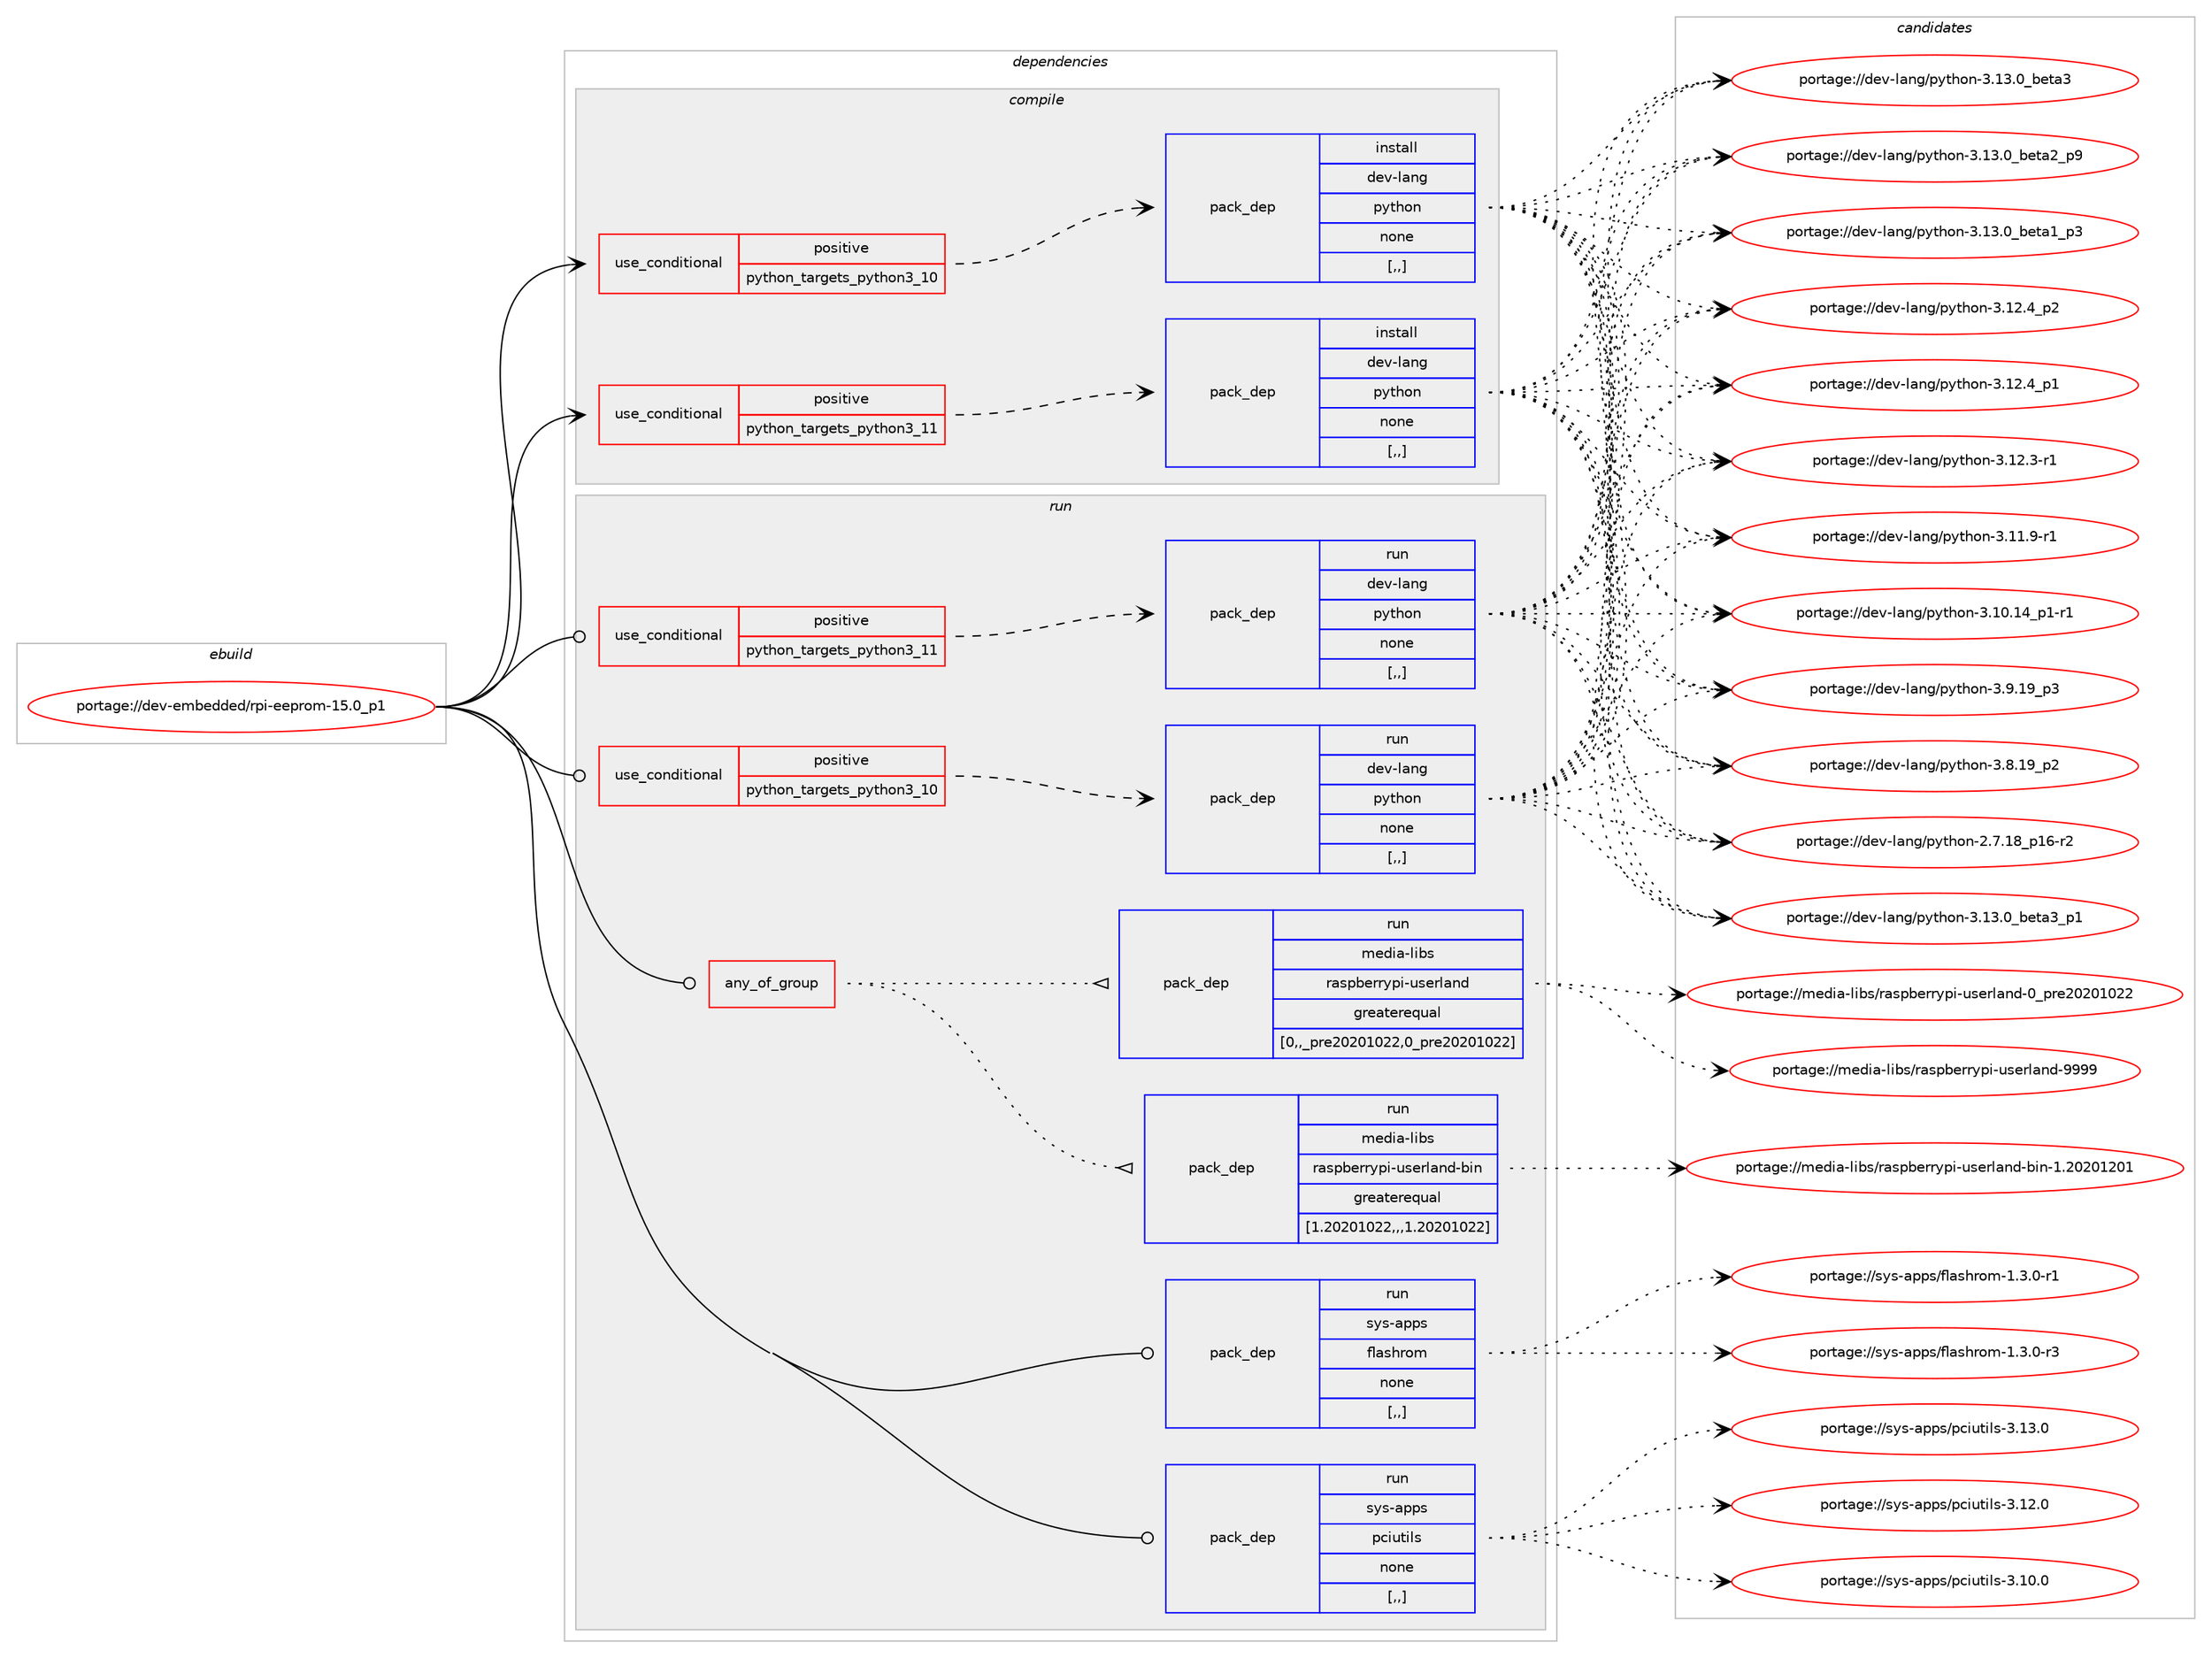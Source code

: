 digraph prolog {

# *************
# Graph options
# *************

newrank=true;
concentrate=true;
compound=true;
graph [rankdir=LR,fontname=Helvetica,fontsize=10,ranksep=1.5];#, ranksep=2.5, nodesep=0.2];
edge  [arrowhead=vee];
node  [fontname=Helvetica,fontsize=10];

# **********
# The ebuild
# **********

subgraph cluster_leftcol {
color=gray;
label=<<i>ebuild</i>>;
id [label="portage://dev-embedded/rpi-eeprom-15.0_p1", color=red, width=4, href="../dev-embedded/rpi-eeprom-15.0_p1.svg"];
}

# ****************
# The dependencies
# ****************

subgraph cluster_midcol {
color=gray;
label=<<i>dependencies</i>>;
subgraph cluster_compile {
fillcolor="#eeeeee";
style=filled;
label=<<i>compile</i>>;
subgraph cond19589 {
dependency73513 [label=<<TABLE BORDER="0" CELLBORDER="1" CELLSPACING="0" CELLPADDING="4"><TR><TD ROWSPAN="3" CELLPADDING="10">use_conditional</TD></TR><TR><TD>positive</TD></TR><TR><TD>python_targets_python3_10</TD></TR></TABLE>>, shape=none, color=red];
subgraph pack52969 {
dependency73514 [label=<<TABLE BORDER="0" CELLBORDER="1" CELLSPACING="0" CELLPADDING="4" WIDTH="220"><TR><TD ROWSPAN="6" CELLPADDING="30">pack_dep</TD></TR><TR><TD WIDTH="110">install</TD></TR><TR><TD>dev-lang</TD></TR><TR><TD>python</TD></TR><TR><TD>none</TD></TR><TR><TD>[,,]</TD></TR></TABLE>>, shape=none, color=blue];
}
dependency73513:e -> dependency73514:w [weight=20,style="dashed",arrowhead="vee"];
}
id:e -> dependency73513:w [weight=20,style="solid",arrowhead="vee"];
subgraph cond19590 {
dependency73515 [label=<<TABLE BORDER="0" CELLBORDER="1" CELLSPACING="0" CELLPADDING="4"><TR><TD ROWSPAN="3" CELLPADDING="10">use_conditional</TD></TR><TR><TD>positive</TD></TR><TR><TD>python_targets_python3_11</TD></TR></TABLE>>, shape=none, color=red];
subgraph pack52970 {
dependency73516 [label=<<TABLE BORDER="0" CELLBORDER="1" CELLSPACING="0" CELLPADDING="4" WIDTH="220"><TR><TD ROWSPAN="6" CELLPADDING="30">pack_dep</TD></TR><TR><TD WIDTH="110">install</TD></TR><TR><TD>dev-lang</TD></TR><TR><TD>python</TD></TR><TR><TD>none</TD></TR><TR><TD>[,,]</TD></TR></TABLE>>, shape=none, color=blue];
}
dependency73515:e -> dependency73516:w [weight=20,style="dashed",arrowhead="vee"];
}
id:e -> dependency73515:w [weight=20,style="solid",arrowhead="vee"];
}
subgraph cluster_compileandrun {
fillcolor="#eeeeee";
style=filled;
label=<<i>compile and run</i>>;
}
subgraph cluster_run {
fillcolor="#eeeeee";
style=filled;
label=<<i>run</i>>;
subgraph any890 {
dependency73517 [label=<<TABLE BORDER="0" CELLBORDER="1" CELLSPACING="0" CELLPADDING="4"><TR><TD CELLPADDING="10">any_of_group</TD></TR></TABLE>>, shape=none, color=red];subgraph pack52971 {
dependency73518 [label=<<TABLE BORDER="0" CELLBORDER="1" CELLSPACING="0" CELLPADDING="4" WIDTH="220"><TR><TD ROWSPAN="6" CELLPADDING="30">pack_dep</TD></TR><TR><TD WIDTH="110">run</TD></TR><TR><TD>media-libs</TD></TR><TR><TD>raspberrypi-userland</TD></TR><TR><TD>greaterequal</TD></TR><TR><TD>[0,,_pre20201022,0_pre20201022]</TD></TR></TABLE>>, shape=none, color=blue];
}
dependency73517:e -> dependency73518:w [weight=20,style="dotted",arrowhead="oinv"];
subgraph pack52972 {
dependency73519 [label=<<TABLE BORDER="0" CELLBORDER="1" CELLSPACING="0" CELLPADDING="4" WIDTH="220"><TR><TD ROWSPAN="6" CELLPADDING="30">pack_dep</TD></TR><TR><TD WIDTH="110">run</TD></TR><TR><TD>media-libs</TD></TR><TR><TD>raspberrypi-userland-bin</TD></TR><TR><TD>greaterequal</TD></TR><TR><TD>[1.20201022,,,1.20201022]</TD></TR></TABLE>>, shape=none, color=blue];
}
dependency73517:e -> dependency73519:w [weight=20,style="dotted",arrowhead="oinv"];
}
id:e -> dependency73517:w [weight=20,style="solid",arrowhead="odot"];
subgraph cond19591 {
dependency73520 [label=<<TABLE BORDER="0" CELLBORDER="1" CELLSPACING="0" CELLPADDING="4"><TR><TD ROWSPAN="3" CELLPADDING="10">use_conditional</TD></TR><TR><TD>positive</TD></TR><TR><TD>python_targets_python3_10</TD></TR></TABLE>>, shape=none, color=red];
subgraph pack52973 {
dependency73521 [label=<<TABLE BORDER="0" CELLBORDER="1" CELLSPACING="0" CELLPADDING="4" WIDTH="220"><TR><TD ROWSPAN="6" CELLPADDING="30">pack_dep</TD></TR><TR><TD WIDTH="110">run</TD></TR><TR><TD>dev-lang</TD></TR><TR><TD>python</TD></TR><TR><TD>none</TD></TR><TR><TD>[,,]</TD></TR></TABLE>>, shape=none, color=blue];
}
dependency73520:e -> dependency73521:w [weight=20,style="dashed",arrowhead="vee"];
}
id:e -> dependency73520:w [weight=20,style="solid",arrowhead="odot"];
subgraph cond19592 {
dependency73522 [label=<<TABLE BORDER="0" CELLBORDER="1" CELLSPACING="0" CELLPADDING="4"><TR><TD ROWSPAN="3" CELLPADDING="10">use_conditional</TD></TR><TR><TD>positive</TD></TR><TR><TD>python_targets_python3_11</TD></TR></TABLE>>, shape=none, color=red];
subgraph pack52974 {
dependency73523 [label=<<TABLE BORDER="0" CELLBORDER="1" CELLSPACING="0" CELLPADDING="4" WIDTH="220"><TR><TD ROWSPAN="6" CELLPADDING="30">pack_dep</TD></TR><TR><TD WIDTH="110">run</TD></TR><TR><TD>dev-lang</TD></TR><TR><TD>python</TD></TR><TR><TD>none</TD></TR><TR><TD>[,,]</TD></TR></TABLE>>, shape=none, color=blue];
}
dependency73522:e -> dependency73523:w [weight=20,style="dashed",arrowhead="vee"];
}
id:e -> dependency73522:w [weight=20,style="solid",arrowhead="odot"];
subgraph pack52975 {
dependency73524 [label=<<TABLE BORDER="0" CELLBORDER="1" CELLSPACING="0" CELLPADDING="4" WIDTH="220"><TR><TD ROWSPAN="6" CELLPADDING="30">pack_dep</TD></TR><TR><TD WIDTH="110">run</TD></TR><TR><TD>sys-apps</TD></TR><TR><TD>flashrom</TD></TR><TR><TD>none</TD></TR><TR><TD>[,,]</TD></TR></TABLE>>, shape=none, color=blue];
}
id:e -> dependency73524:w [weight=20,style="solid",arrowhead="odot"];
subgraph pack52976 {
dependency73525 [label=<<TABLE BORDER="0" CELLBORDER="1" CELLSPACING="0" CELLPADDING="4" WIDTH="220"><TR><TD ROWSPAN="6" CELLPADDING="30">pack_dep</TD></TR><TR><TD WIDTH="110">run</TD></TR><TR><TD>sys-apps</TD></TR><TR><TD>pciutils</TD></TR><TR><TD>none</TD></TR><TR><TD>[,,]</TD></TR></TABLE>>, shape=none, color=blue];
}
id:e -> dependency73525:w [weight=20,style="solid",arrowhead="odot"];
}
}

# **************
# The candidates
# **************

subgraph cluster_choices {
rank=same;
color=gray;
label=<<i>candidates</i>>;

subgraph choice52969 {
color=black;
nodesep=1;
choice10010111845108971101034711212111610411111045514649514648959810111697519511249 [label="portage://dev-lang/python-3.13.0_beta3_p1", color=red, width=4,href="../dev-lang/python-3.13.0_beta3_p1.svg"];
choice1001011184510897110103471121211161041111104551464951464895981011169751 [label="portage://dev-lang/python-3.13.0_beta3", color=red, width=4,href="../dev-lang/python-3.13.0_beta3.svg"];
choice10010111845108971101034711212111610411111045514649514648959810111697509511257 [label="portage://dev-lang/python-3.13.0_beta2_p9", color=red, width=4,href="../dev-lang/python-3.13.0_beta2_p9.svg"];
choice10010111845108971101034711212111610411111045514649514648959810111697499511251 [label="portage://dev-lang/python-3.13.0_beta1_p3", color=red, width=4,href="../dev-lang/python-3.13.0_beta1_p3.svg"];
choice100101118451089711010347112121116104111110455146495046529511250 [label="portage://dev-lang/python-3.12.4_p2", color=red, width=4,href="../dev-lang/python-3.12.4_p2.svg"];
choice100101118451089711010347112121116104111110455146495046529511249 [label="portage://dev-lang/python-3.12.4_p1", color=red, width=4,href="../dev-lang/python-3.12.4_p1.svg"];
choice100101118451089711010347112121116104111110455146495046514511449 [label="portage://dev-lang/python-3.12.3-r1", color=red, width=4,href="../dev-lang/python-3.12.3-r1.svg"];
choice100101118451089711010347112121116104111110455146494946574511449 [label="portage://dev-lang/python-3.11.9-r1", color=red, width=4,href="../dev-lang/python-3.11.9-r1.svg"];
choice100101118451089711010347112121116104111110455146494846495295112494511449 [label="portage://dev-lang/python-3.10.14_p1-r1", color=red, width=4,href="../dev-lang/python-3.10.14_p1-r1.svg"];
choice100101118451089711010347112121116104111110455146574649579511251 [label="portage://dev-lang/python-3.9.19_p3", color=red, width=4,href="../dev-lang/python-3.9.19_p3.svg"];
choice100101118451089711010347112121116104111110455146564649579511250 [label="portage://dev-lang/python-3.8.19_p2", color=red, width=4,href="../dev-lang/python-3.8.19_p2.svg"];
choice100101118451089711010347112121116104111110455046554649569511249544511450 [label="portage://dev-lang/python-2.7.18_p16-r2", color=red, width=4,href="../dev-lang/python-2.7.18_p16-r2.svg"];
dependency73514:e -> choice10010111845108971101034711212111610411111045514649514648959810111697519511249:w [style=dotted,weight="100"];
dependency73514:e -> choice1001011184510897110103471121211161041111104551464951464895981011169751:w [style=dotted,weight="100"];
dependency73514:e -> choice10010111845108971101034711212111610411111045514649514648959810111697509511257:w [style=dotted,weight="100"];
dependency73514:e -> choice10010111845108971101034711212111610411111045514649514648959810111697499511251:w [style=dotted,weight="100"];
dependency73514:e -> choice100101118451089711010347112121116104111110455146495046529511250:w [style=dotted,weight="100"];
dependency73514:e -> choice100101118451089711010347112121116104111110455146495046529511249:w [style=dotted,weight="100"];
dependency73514:e -> choice100101118451089711010347112121116104111110455146495046514511449:w [style=dotted,weight="100"];
dependency73514:e -> choice100101118451089711010347112121116104111110455146494946574511449:w [style=dotted,weight="100"];
dependency73514:e -> choice100101118451089711010347112121116104111110455146494846495295112494511449:w [style=dotted,weight="100"];
dependency73514:e -> choice100101118451089711010347112121116104111110455146574649579511251:w [style=dotted,weight="100"];
dependency73514:e -> choice100101118451089711010347112121116104111110455146564649579511250:w [style=dotted,weight="100"];
dependency73514:e -> choice100101118451089711010347112121116104111110455046554649569511249544511450:w [style=dotted,weight="100"];
}
subgraph choice52970 {
color=black;
nodesep=1;
choice10010111845108971101034711212111610411111045514649514648959810111697519511249 [label="portage://dev-lang/python-3.13.0_beta3_p1", color=red, width=4,href="../dev-lang/python-3.13.0_beta3_p1.svg"];
choice1001011184510897110103471121211161041111104551464951464895981011169751 [label="portage://dev-lang/python-3.13.0_beta3", color=red, width=4,href="../dev-lang/python-3.13.0_beta3.svg"];
choice10010111845108971101034711212111610411111045514649514648959810111697509511257 [label="portage://dev-lang/python-3.13.0_beta2_p9", color=red, width=4,href="../dev-lang/python-3.13.0_beta2_p9.svg"];
choice10010111845108971101034711212111610411111045514649514648959810111697499511251 [label="portage://dev-lang/python-3.13.0_beta1_p3", color=red, width=4,href="../dev-lang/python-3.13.0_beta1_p3.svg"];
choice100101118451089711010347112121116104111110455146495046529511250 [label="portage://dev-lang/python-3.12.4_p2", color=red, width=4,href="../dev-lang/python-3.12.4_p2.svg"];
choice100101118451089711010347112121116104111110455146495046529511249 [label="portage://dev-lang/python-3.12.4_p1", color=red, width=4,href="../dev-lang/python-3.12.4_p1.svg"];
choice100101118451089711010347112121116104111110455146495046514511449 [label="portage://dev-lang/python-3.12.3-r1", color=red, width=4,href="../dev-lang/python-3.12.3-r1.svg"];
choice100101118451089711010347112121116104111110455146494946574511449 [label="portage://dev-lang/python-3.11.9-r1", color=red, width=4,href="../dev-lang/python-3.11.9-r1.svg"];
choice100101118451089711010347112121116104111110455146494846495295112494511449 [label="portage://dev-lang/python-3.10.14_p1-r1", color=red, width=4,href="../dev-lang/python-3.10.14_p1-r1.svg"];
choice100101118451089711010347112121116104111110455146574649579511251 [label="portage://dev-lang/python-3.9.19_p3", color=red, width=4,href="../dev-lang/python-3.9.19_p3.svg"];
choice100101118451089711010347112121116104111110455146564649579511250 [label="portage://dev-lang/python-3.8.19_p2", color=red, width=4,href="../dev-lang/python-3.8.19_p2.svg"];
choice100101118451089711010347112121116104111110455046554649569511249544511450 [label="portage://dev-lang/python-2.7.18_p16-r2", color=red, width=4,href="../dev-lang/python-2.7.18_p16-r2.svg"];
dependency73516:e -> choice10010111845108971101034711212111610411111045514649514648959810111697519511249:w [style=dotted,weight="100"];
dependency73516:e -> choice1001011184510897110103471121211161041111104551464951464895981011169751:w [style=dotted,weight="100"];
dependency73516:e -> choice10010111845108971101034711212111610411111045514649514648959810111697509511257:w [style=dotted,weight="100"];
dependency73516:e -> choice10010111845108971101034711212111610411111045514649514648959810111697499511251:w [style=dotted,weight="100"];
dependency73516:e -> choice100101118451089711010347112121116104111110455146495046529511250:w [style=dotted,weight="100"];
dependency73516:e -> choice100101118451089711010347112121116104111110455146495046529511249:w [style=dotted,weight="100"];
dependency73516:e -> choice100101118451089711010347112121116104111110455146495046514511449:w [style=dotted,weight="100"];
dependency73516:e -> choice100101118451089711010347112121116104111110455146494946574511449:w [style=dotted,weight="100"];
dependency73516:e -> choice100101118451089711010347112121116104111110455146494846495295112494511449:w [style=dotted,weight="100"];
dependency73516:e -> choice100101118451089711010347112121116104111110455146574649579511251:w [style=dotted,weight="100"];
dependency73516:e -> choice100101118451089711010347112121116104111110455146564649579511250:w [style=dotted,weight="100"];
dependency73516:e -> choice100101118451089711010347112121116104111110455046554649569511249544511450:w [style=dotted,weight="100"];
}
subgraph choice52971 {
color=black;
nodesep=1;
choice10910110010597451081059811547114971151129810111411412111210545117115101114108971101004557575757 [label="portage://media-libs/raspberrypi-userland-9999", color=red, width=4,href="../media-libs/raspberrypi-userland-9999.svg"];
choice10910110010597451081059811547114971151129810111411412111210545117115101114108971101004548951121141015048504849485050 [label="portage://media-libs/raspberrypi-userland-0_pre20201022", color=red, width=4,href="../media-libs/raspberrypi-userland-0_pre20201022.svg"];
dependency73518:e -> choice10910110010597451081059811547114971151129810111411412111210545117115101114108971101004557575757:w [style=dotted,weight="100"];
dependency73518:e -> choice10910110010597451081059811547114971151129810111411412111210545117115101114108971101004548951121141015048504849485050:w [style=dotted,weight="100"];
}
subgraph choice52972 {
color=black;
nodesep=1;
choice109101100105974510810598115471149711511298101114114121112105451171151011141089711010045981051104549465048504849504849 [label="portage://media-libs/raspberrypi-userland-bin-1.20201201", color=red, width=4,href="../media-libs/raspberrypi-userland-bin-1.20201201.svg"];
dependency73519:e -> choice109101100105974510810598115471149711511298101114114121112105451171151011141089711010045981051104549465048504849504849:w [style=dotted,weight="100"];
}
subgraph choice52973 {
color=black;
nodesep=1;
choice10010111845108971101034711212111610411111045514649514648959810111697519511249 [label="portage://dev-lang/python-3.13.0_beta3_p1", color=red, width=4,href="../dev-lang/python-3.13.0_beta3_p1.svg"];
choice1001011184510897110103471121211161041111104551464951464895981011169751 [label="portage://dev-lang/python-3.13.0_beta3", color=red, width=4,href="../dev-lang/python-3.13.0_beta3.svg"];
choice10010111845108971101034711212111610411111045514649514648959810111697509511257 [label="portage://dev-lang/python-3.13.0_beta2_p9", color=red, width=4,href="../dev-lang/python-3.13.0_beta2_p9.svg"];
choice10010111845108971101034711212111610411111045514649514648959810111697499511251 [label="portage://dev-lang/python-3.13.0_beta1_p3", color=red, width=4,href="../dev-lang/python-3.13.0_beta1_p3.svg"];
choice100101118451089711010347112121116104111110455146495046529511250 [label="portage://dev-lang/python-3.12.4_p2", color=red, width=4,href="../dev-lang/python-3.12.4_p2.svg"];
choice100101118451089711010347112121116104111110455146495046529511249 [label="portage://dev-lang/python-3.12.4_p1", color=red, width=4,href="../dev-lang/python-3.12.4_p1.svg"];
choice100101118451089711010347112121116104111110455146495046514511449 [label="portage://dev-lang/python-3.12.3-r1", color=red, width=4,href="../dev-lang/python-3.12.3-r1.svg"];
choice100101118451089711010347112121116104111110455146494946574511449 [label="portage://dev-lang/python-3.11.9-r1", color=red, width=4,href="../dev-lang/python-3.11.9-r1.svg"];
choice100101118451089711010347112121116104111110455146494846495295112494511449 [label="portage://dev-lang/python-3.10.14_p1-r1", color=red, width=4,href="../dev-lang/python-3.10.14_p1-r1.svg"];
choice100101118451089711010347112121116104111110455146574649579511251 [label="portage://dev-lang/python-3.9.19_p3", color=red, width=4,href="../dev-lang/python-3.9.19_p3.svg"];
choice100101118451089711010347112121116104111110455146564649579511250 [label="portage://dev-lang/python-3.8.19_p2", color=red, width=4,href="../dev-lang/python-3.8.19_p2.svg"];
choice100101118451089711010347112121116104111110455046554649569511249544511450 [label="portage://dev-lang/python-2.7.18_p16-r2", color=red, width=4,href="../dev-lang/python-2.7.18_p16-r2.svg"];
dependency73521:e -> choice10010111845108971101034711212111610411111045514649514648959810111697519511249:w [style=dotted,weight="100"];
dependency73521:e -> choice1001011184510897110103471121211161041111104551464951464895981011169751:w [style=dotted,weight="100"];
dependency73521:e -> choice10010111845108971101034711212111610411111045514649514648959810111697509511257:w [style=dotted,weight="100"];
dependency73521:e -> choice10010111845108971101034711212111610411111045514649514648959810111697499511251:w [style=dotted,weight="100"];
dependency73521:e -> choice100101118451089711010347112121116104111110455146495046529511250:w [style=dotted,weight="100"];
dependency73521:e -> choice100101118451089711010347112121116104111110455146495046529511249:w [style=dotted,weight="100"];
dependency73521:e -> choice100101118451089711010347112121116104111110455146495046514511449:w [style=dotted,weight="100"];
dependency73521:e -> choice100101118451089711010347112121116104111110455146494946574511449:w [style=dotted,weight="100"];
dependency73521:e -> choice100101118451089711010347112121116104111110455146494846495295112494511449:w [style=dotted,weight="100"];
dependency73521:e -> choice100101118451089711010347112121116104111110455146574649579511251:w [style=dotted,weight="100"];
dependency73521:e -> choice100101118451089711010347112121116104111110455146564649579511250:w [style=dotted,weight="100"];
dependency73521:e -> choice100101118451089711010347112121116104111110455046554649569511249544511450:w [style=dotted,weight="100"];
}
subgraph choice52974 {
color=black;
nodesep=1;
choice10010111845108971101034711212111610411111045514649514648959810111697519511249 [label="portage://dev-lang/python-3.13.0_beta3_p1", color=red, width=4,href="../dev-lang/python-3.13.0_beta3_p1.svg"];
choice1001011184510897110103471121211161041111104551464951464895981011169751 [label="portage://dev-lang/python-3.13.0_beta3", color=red, width=4,href="../dev-lang/python-3.13.0_beta3.svg"];
choice10010111845108971101034711212111610411111045514649514648959810111697509511257 [label="portage://dev-lang/python-3.13.0_beta2_p9", color=red, width=4,href="../dev-lang/python-3.13.0_beta2_p9.svg"];
choice10010111845108971101034711212111610411111045514649514648959810111697499511251 [label="portage://dev-lang/python-3.13.0_beta1_p3", color=red, width=4,href="../dev-lang/python-3.13.0_beta1_p3.svg"];
choice100101118451089711010347112121116104111110455146495046529511250 [label="portage://dev-lang/python-3.12.4_p2", color=red, width=4,href="../dev-lang/python-3.12.4_p2.svg"];
choice100101118451089711010347112121116104111110455146495046529511249 [label="portage://dev-lang/python-3.12.4_p1", color=red, width=4,href="../dev-lang/python-3.12.4_p1.svg"];
choice100101118451089711010347112121116104111110455146495046514511449 [label="portage://dev-lang/python-3.12.3-r1", color=red, width=4,href="../dev-lang/python-3.12.3-r1.svg"];
choice100101118451089711010347112121116104111110455146494946574511449 [label="portage://dev-lang/python-3.11.9-r1", color=red, width=4,href="../dev-lang/python-3.11.9-r1.svg"];
choice100101118451089711010347112121116104111110455146494846495295112494511449 [label="portage://dev-lang/python-3.10.14_p1-r1", color=red, width=4,href="../dev-lang/python-3.10.14_p1-r1.svg"];
choice100101118451089711010347112121116104111110455146574649579511251 [label="portage://dev-lang/python-3.9.19_p3", color=red, width=4,href="../dev-lang/python-3.9.19_p3.svg"];
choice100101118451089711010347112121116104111110455146564649579511250 [label="portage://dev-lang/python-3.8.19_p2", color=red, width=4,href="../dev-lang/python-3.8.19_p2.svg"];
choice100101118451089711010347112121116104111110455046554649569511249544511450 [label="portage://dev-lang/python-2.7.18_p16-r2", color=red, width=4,href="../dev-lang/python-2.7.18_p16-r2.svg"];
dependency73523:e -> choice10010111845108971101034711212111610411111045514649514648959810111697519511249:w [style=dotted,weight="100"];
dependency73523:e -> choice1001011184510897110103471121211161041111104551464951464895981011169751:w [style=dotted,weight="100"];
dependency73523:e -> choice10010111845108971101034711212111610411111045514649514648959810111697509511257:w [style=dotted,weight="100"];
dependency73523:e -> choice10010111845108971101034711212111610411111045514649514648959810111697499511251:w [style=dotted,weight="100"];
dependency73523:e -> choice100101118451089711010347112121116104111110455146495046529511250:w [style=dotted,weight="100"];
dependency73523:e -> choice100101118451089711010347112121116104111110455146495046529511249:w [style=dotted,weight="100"];
dependency73523:e -> choice100101118451089711010347112121116104111110455146495046514511449:w [style=dotted,weight="100"];
dependency73523:e -> choice100101118451089711010347112121116104111110455146494946574511449:w [style=dotted,weight="100"];
dependency73523:e -> choice100101118451089711010347112121116104111110455146494846495295112494511449:w [style=dotted,weight="100"];
dependency73523:e -> choice100101118451089711010347112121116104111110455146574649579511251:w [style=dotted,weight="100"];
dependency73523:e -> choice100101118451089711010347112121116104111110455146564649579511250:w [style=dotted,weight="100"];
dependency73523:e -> choice100101118451089711010347112121116104111110455046554649569511249544511450:w [style=dotted,weight="100"];
}
subgraph choice52975 {
color=black;
nodesep=1;
choice115121115459711211211547102108971151041141111094549465146484511451 [label="portage://sys-apps/flashrom-1.3.0-r3", color=red, width=4,href="../sys-apps/flashrom-1.3.0-r3.svg"];
choice115121115459711211211547102108971151041141111094549465146484511449 [label="portage://sys-apps/flashrom-1.3.0-r1", color=red, width=4,href="../sys-apps/flashrom-1.3.0-r1.svg"];
dependency73524:e -> choice115121115459711211211547102108971151041141111094549465146484511451:w [style=dotted,weight="100"];
dependency73524:e -> choice115121115459711211211547102108971151041141111094549465146484511449:w [style=dotted,weight="100"];
}
subgraph choice52976 {
color=black;
nodesep=1;
choice1151211154597112112115471129910511711610510811545514649514648 [label="portage://sys-apps/pciutils-3.13.0", color=red, width=4,href="../sys-apps/pciutils-3.13.0.svg"];
choice1151211154597112112115471129910511711610510811545514649504648 [label="portage://sys-apps/pciutils-3.12.0", color=red, width=4,href="../sys-apps/pciutils-3.12.0.svg"];
choice1151211154597112112115471129910511711610510811545514649484648 [label="portage://sys-apps/pciutils-3.10.0", color=red, width=4,href="../sys-apps/pciutils-3.10.0.svg"];
dependency73525:e -> choice1151211154597112112115471129910511711610510811545514649514648:w [style=dotted,weight="100"];
dependency73525:e -> choice1151211154597112112115471129910511711610510811545514649504648:w [style=dotted,weight="100"];
dependency73525:e -> choice1151211154597112112115471129910511711610510811545514649484648:w [style=dotted,weight="100"];
}
}

}
